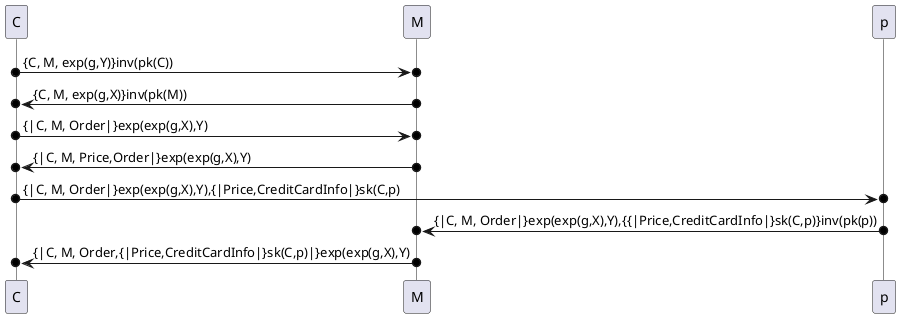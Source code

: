 @startuml
<Style>
sequenceDiagram {
    Lifeline {
        linestyle solid
    }
}
</Style>

participant C as "C"
participant M as "M"
participant p as "p"

C o->o M : {C, M, exp(g,Y)}inv(pk(C))
M o->o C : {C, M, exp(g,X)}inv(pk(M))
C o->o M : {|C, M, Order|}exp(exp(g,X),Y)
M o->o C : {|C, M, Price,Order|}exp(exp(g,X),Y)
C o->o p : {|C, M, Order|}exp(exp(g,X),Y),{|Price,CreditCardInfo|}sk(C,p)
p o->o M : {|C, M, Order|}exp(exp(g,X),Y),{{|Price,CreditCardInfo|}sk(C,p)}inv(pk(p))
M o->o C : {|C, M, Order,{|Price,CreditCardInfo|}sk(C,p)|}exp(exp(g,X),Y)

@enduml
